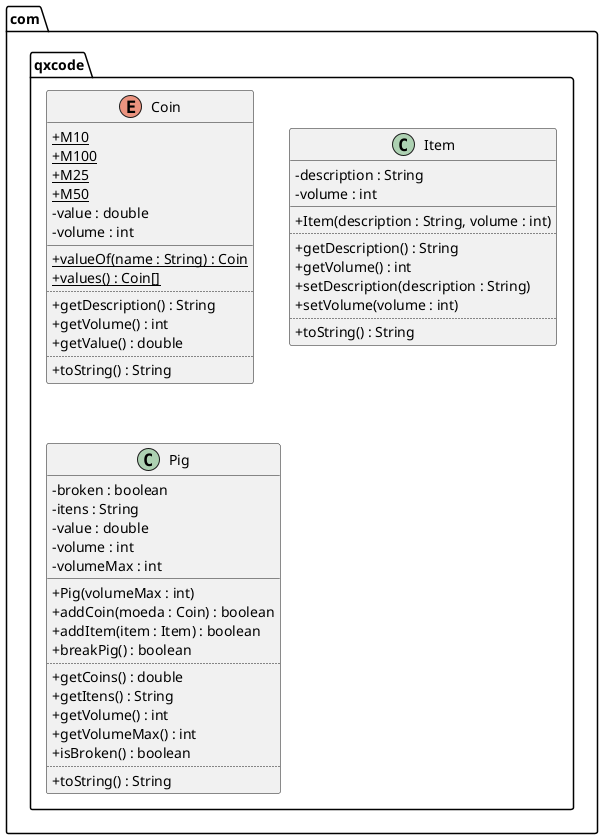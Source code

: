 @startuml
skinparam ClassAttributeIconSize 0
package com.qxcode {
  enum Coin {
    + M10 {static}
    + M100 {static}
    + M25 {static}
    + M50 {static}
    - value : double
    - volume : int
    __
    + valueOf(name : String) : Coin {static}
    + values() : Coin[] {static}
    ..
    + getDescription() : String
    + getVolume() : int
    + getValue() : double
    ..
    + toString() : String
  }
  class Item {
    - description : String
    - volume : int
    __
    + Item(description : String, volume : int)
    ..
    + getDescription() : String
    + getVolume() : int
    + setDescription(description : String)
    + setVolume(volume : int)
    ..
    + toString() : String
  }
  class Pig {
    - broken : boolean
    - itens : String
    - value : double
    - volume : int
    - volumeMax : int
    __
    + Pig(volumeMax : int)
    + addCoin(moeda : Coin) : boolean
    + addItem(item : Item) : boolean
    + breakPig() : boolean
    ..
    + getCoins() : double
    + getItens() : String
    + getVolume() : int
    + getVolumeMax() : int
    + isBroken() : boolean
    ..
    + toString() : String
  }
}
@enduml